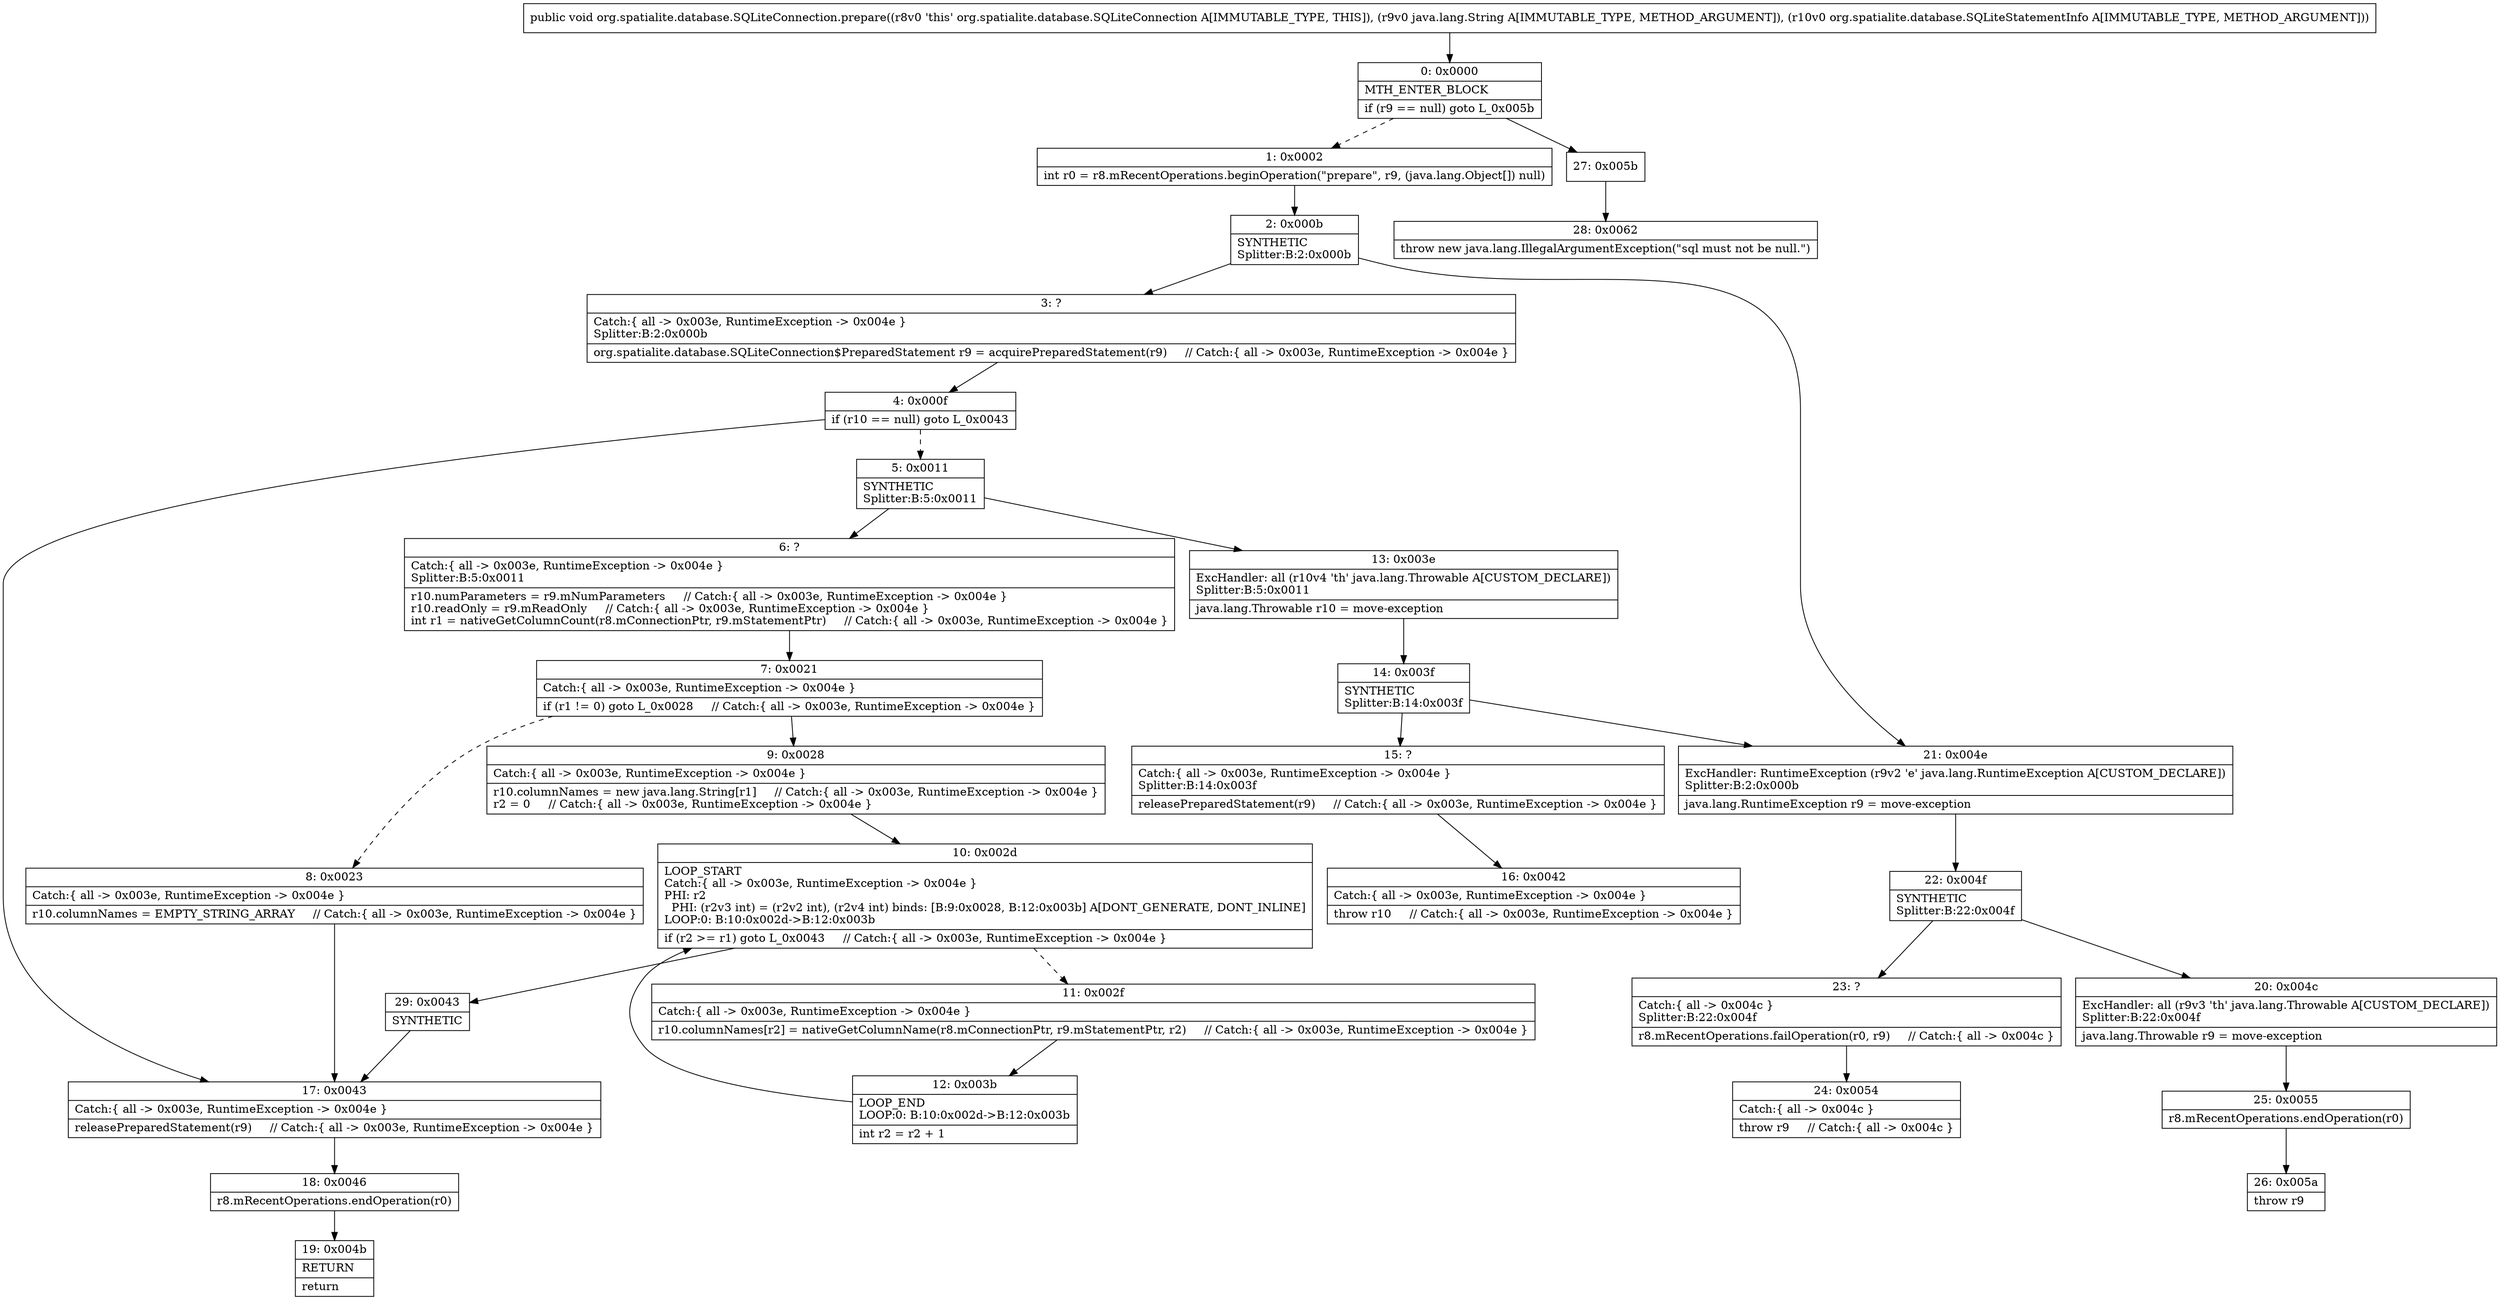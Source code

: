 digraph "CFG fororg.spatialite.database.SQLiteConnection.prepare(Ljava\/lang\/String;Lorg\/spatialite\/database\/SQLiteStatementInfo;)V" {
Node_0 [shape=record,label="{0\:\ 0x0000|MTH_ENTER_BLOCK\l|if (r9 == null) goto L_0x005b\l}"];
Node_1 [shape=record,label="{1\:\ 0x0002|int r0 = r8.mRecentOperations.beginOperation(\"prepare\", r9, (java.lang.Object[]) null)\l}"];
Node_2 [shape=record,label="{2\:\ 0x000b|SYNTHETIC\lSplitter:B:2:0x000b\l}"];
Node_3 [shape=record,label="{3\:\ ?|Catch:\{ all \-\> 0x003e, RuntimeException \-\> 0x004e \}\lSplitter:B:2:0x000b\l|org.spatialite.database.SQLiteConnection$PreparedStatement r9 = acquirePreparedStatement(r9)     \/\/ Catch:\{ all \-\> 0x003e, RuntimeException \-\> 0x004e \}\l}"];
Node_4 [shape=record,label="{4\:\ 0x000f|if (r10 == null) goto L_0x0043\l}"];
Node_5 [shape=record,label="{5\:\ 0x0011|SYNTHETIC\lSplitter:B:5:0x0011\l}"];
Node_6 [shape=record,label="{6\:\ ?|Catch:\{ all \-\> 0x003e, RuntimeException \-\> 0x004e \}\lSplitter:B:5:0x0011\l|r10.numParameters = r9.mNumParameters     \/\/ Catch:\{ all \-\> 0x003e, RuntimeException \-\> 0x004e \}\lr10.readOnly = r9.mReadOnly     \/\/ Catch:\{ all \-\> 0x003e, RuntimeException \-\> 0x004e \}\lint r1 = nativeGetColumnCount(r8.mConnectionPtr, r9.mStatementPtr)     \/\/ Catch:\{ all \-\> 0x003e, RuntimeException \-\> 0x004e \}\l}"];
Node_7 [shape=record,label="{7\:\ 0x0021|Catch:\{ all \-\> 0x003e, RuntimeException \-\> 0x004e \}\l|if (r1 != 0) goto L_0x0028     \/\/ Catch:\{ all \-\> 0x003e, RuntimeException \-\> 0x004e \}\l}"];
Node_8 [shape=record,label="{8\:\ 0x0023|Catch:\{ all \-\> 0x003e, RuntimeException \-\> 0x004e \}\l|r10.columnNames = EMPTY_STRING_ARRAY     \/\/ Catch:\{ all \-\> 0x003e, RuntimeException \-\> 0x004e \}\l}"];
Node_9 [shape=record,label="{9\:\ 0x0028|Catch:\{ all \-\> 0x003e, RuntimeException \-\> 0x004e \}\l|r10.columnNames = new java.lang.String[r1]     \/\/ Catch:\{ all \-\> 0x003e, RuntimeException \-\> 0x004e \}\lr2 = 0     \/\/ Catch:\{ all \-\> 0x003e, RuntimeException \-\> 0x004e \}\l}"];
Node_10 [shape=record,label="{10\:\ 0x002d|LOOP_START\lCatch:\{ all \-\> 0x003e, RuntimeException \-\> 0x004e \}\lPHI: r2 \l  PHI: (r2v3 int) = (r2v2 int), (r2v4 int) binds: [B:9:0x0028, B:12:0x003b] A[DONT_GENERATE, DONT_INLINE]\lLOOP:0: B:10:0x002d\-\>B:12:0x003b\l|if (r2 \>= r1) goto L_0x0043     \/\/ Catch:\{ all \-\> 0x003e, RuntimeException \-\> 0x004e \}\l}"];
Node_11 [shape=record,label="{11\:\ 0x002f|Catch:\{ all \-\> 0x003e, RuntimeException \-\> 0x004e \}\l|r10.columnNames[r2] = nativeGetColumnName(r8.mConnectionPtr, r9.mStatementPtr, r2)     \/\/ Catch:\{ all \-\> 0x003e, RuntimeException \-\> 0x004e \}\l}"];
Node_12 [shape=record,label="{12\:\ 0x003b|LOOP_END\lLOOP:0: B:10:0x002d\-\>B:12:0x003b\l|int r2 = r2 + 1\l}"];
Node_13 [shape=record,label="{13\:\ 0x003e|ExcHandler: all (r10v4 'th' java.lang.Throwable A[CUSTOM_DECLARE])\lSplitter:B:5:0x0011\l|java.lang.Throwable r10 = move\-exception\l}"];
Node_14 [shape=record,label="{14\:\ 0x003f|SYNTHETIC\lSplitter:B:14:0x003f\l}"];
Node_15 [shape=record,label="{15\:\ ?|Catch:\{ all \-\> 0x003e, RuntimeException \-\> 0x004e \}\lSplitter:B:14:0x003f\l|releasePreparedStatement(r9)     \/\/ Catch:\{ all \-\> 0x003e, RuntimeException \-\> 0x004e \}\l}"];
Node_16 [shape=record,label="{16\:\ 0x0042|Catch:\{ all \-\> 0x003e, RuntimeException \-\> 0x004e \}\l|throw r10     \/\/ Catch:\{ all \-\> 0x003e, RuntimeException \-\> 0x004e \}\l}"];
Node_17 [shape=record,label="{17\:\ 0x0043|Catch:\{ all \-\> 0x003e, RuntimeException \-\> 0x004e \}\l|releasePreparedStatement(r9)     \/\/ Catch:\{ all \-\> 0x003e, RuntimeException \-\> 0x004e \}\l}"];
Node_18 [shape=record,label="{18\:\ 0x0046|r8.mRecentOperations.endOperation(r0)\l}"];
Node_19 [shape=record,label="{19\:\ 0x004b|RETURN\l|return\l}"];
Node_20 [shape=record,label="{20\:\ 0x004c|ExcHandler: all (r9v3 'th' java.lang.Throwable A[CUSTOM_DECLARE])\lSplitter:B:22:0x004f\l|java.lang.Throwable r9 = move\-exception\l}"];
Node_21 [shape=record,label="{21\:\ 0x004e|ExcHandler: RuntimeException (r9v2 'e' java.lang.RuntimeException A[CUSTOM_DECLARE])\lSplitter:B:2:0x000b\l|java.lang.RuntimeException r9 = move\-exception\l}"];
Node_22 [shape=record,label="{22\:\ 0x004f|SYNTHETIC\lSplitter:B:22:0x004f\l}"];
Node_23 [shape=record,label="{23\:\ ?|Catch:\{ all \-\> 0x004c \}\lSplitter:B:22:0x004f\l|r8.mRecentOperations.failOperation(r0, r9)     \/\/ Catch:\{ all \-\> 0x004c \}\l}"];
Node_24 [shape=record,label="{24\:\ 0x0054|Catch:\{ all \-\> 0x004c \}\l|throw r9     \/\/ Catch:\{ all \-\> 0x004c \}\l}"];
Node_25 [shape=record,label="{25\:\ 0x0055|r8.mRecentOperations.endOperation(r0)\l}"];
Node_26 [shape=record,label="{26\:\ 0x005a|throw r9\l}"];
Node_27 [shape=record,label="{27\:\ 0x005b}"];
Node_28 [shape=record,label="{28\:\ 0x0062|throw new java.lang.IllegalArgumentException(\"sql must not be null.\")\l}"];
Node_29 [shape=record,label="{29\:\ 0x0043|SYNTHETIC\l}"];
MethodNode[shape=record,label="{public void org.spatialite.database.SQLiteConnection.prepare((r8v0 'this' org.spatialite.database.SQLiteConnection A[IMMUTABLE_TYPE, THIS]), (r9v0 java.lang.String A[IMMUTABLE_TYPE, METHOD_ARGUMENT]), (r10v0 org.spatialite.database.SQLiteStatementInfo A[IMMUTABLE_TYPE, METHOD_ARGUMENT])) }"];
MethodNode -> Node_0;
Node_0 -> Node_1[style=dashed];
Node_0 -> Node_27;
Node_1 -> Node_2;
Node_2 -> Node_3;
Node_2 -> Node_21;
Node_3 -> Node_4;
Node_4 -> Node_5[style=dashed];
Node_4 -> Node_17;
Node_5 -> Node_6;
Node_5 -> Node_13;
Node_6 -> Node_7;
Node_7 -> Node_8[style=dashed];
Node_7 -> Node_9;
Node_8 -> Node_17;
Node_9 -> Node_10;
Node_10 -> Node_11[style=dashed];
Node_10 -> Node_29;
Node_11 -> Node_12;
Node_12 -> Node_10;
Node_13 -> Node_14;
Node_14 -> Node_15;
Node_14 -> Node_21;
Node_15 -> Node_16;
Node_17 -> Node_18;
Node_18 -> Node_19;
Node_20 -> Node_25;
Node_21 -> Node_22;
Node_22 -> Node_23;
Node_22 -> Node_20;
Node_23 -> Node_24;
Node_25 -> Node_26;
Node_27 -> Node_28;
Node_29 -> Node_17;
}

